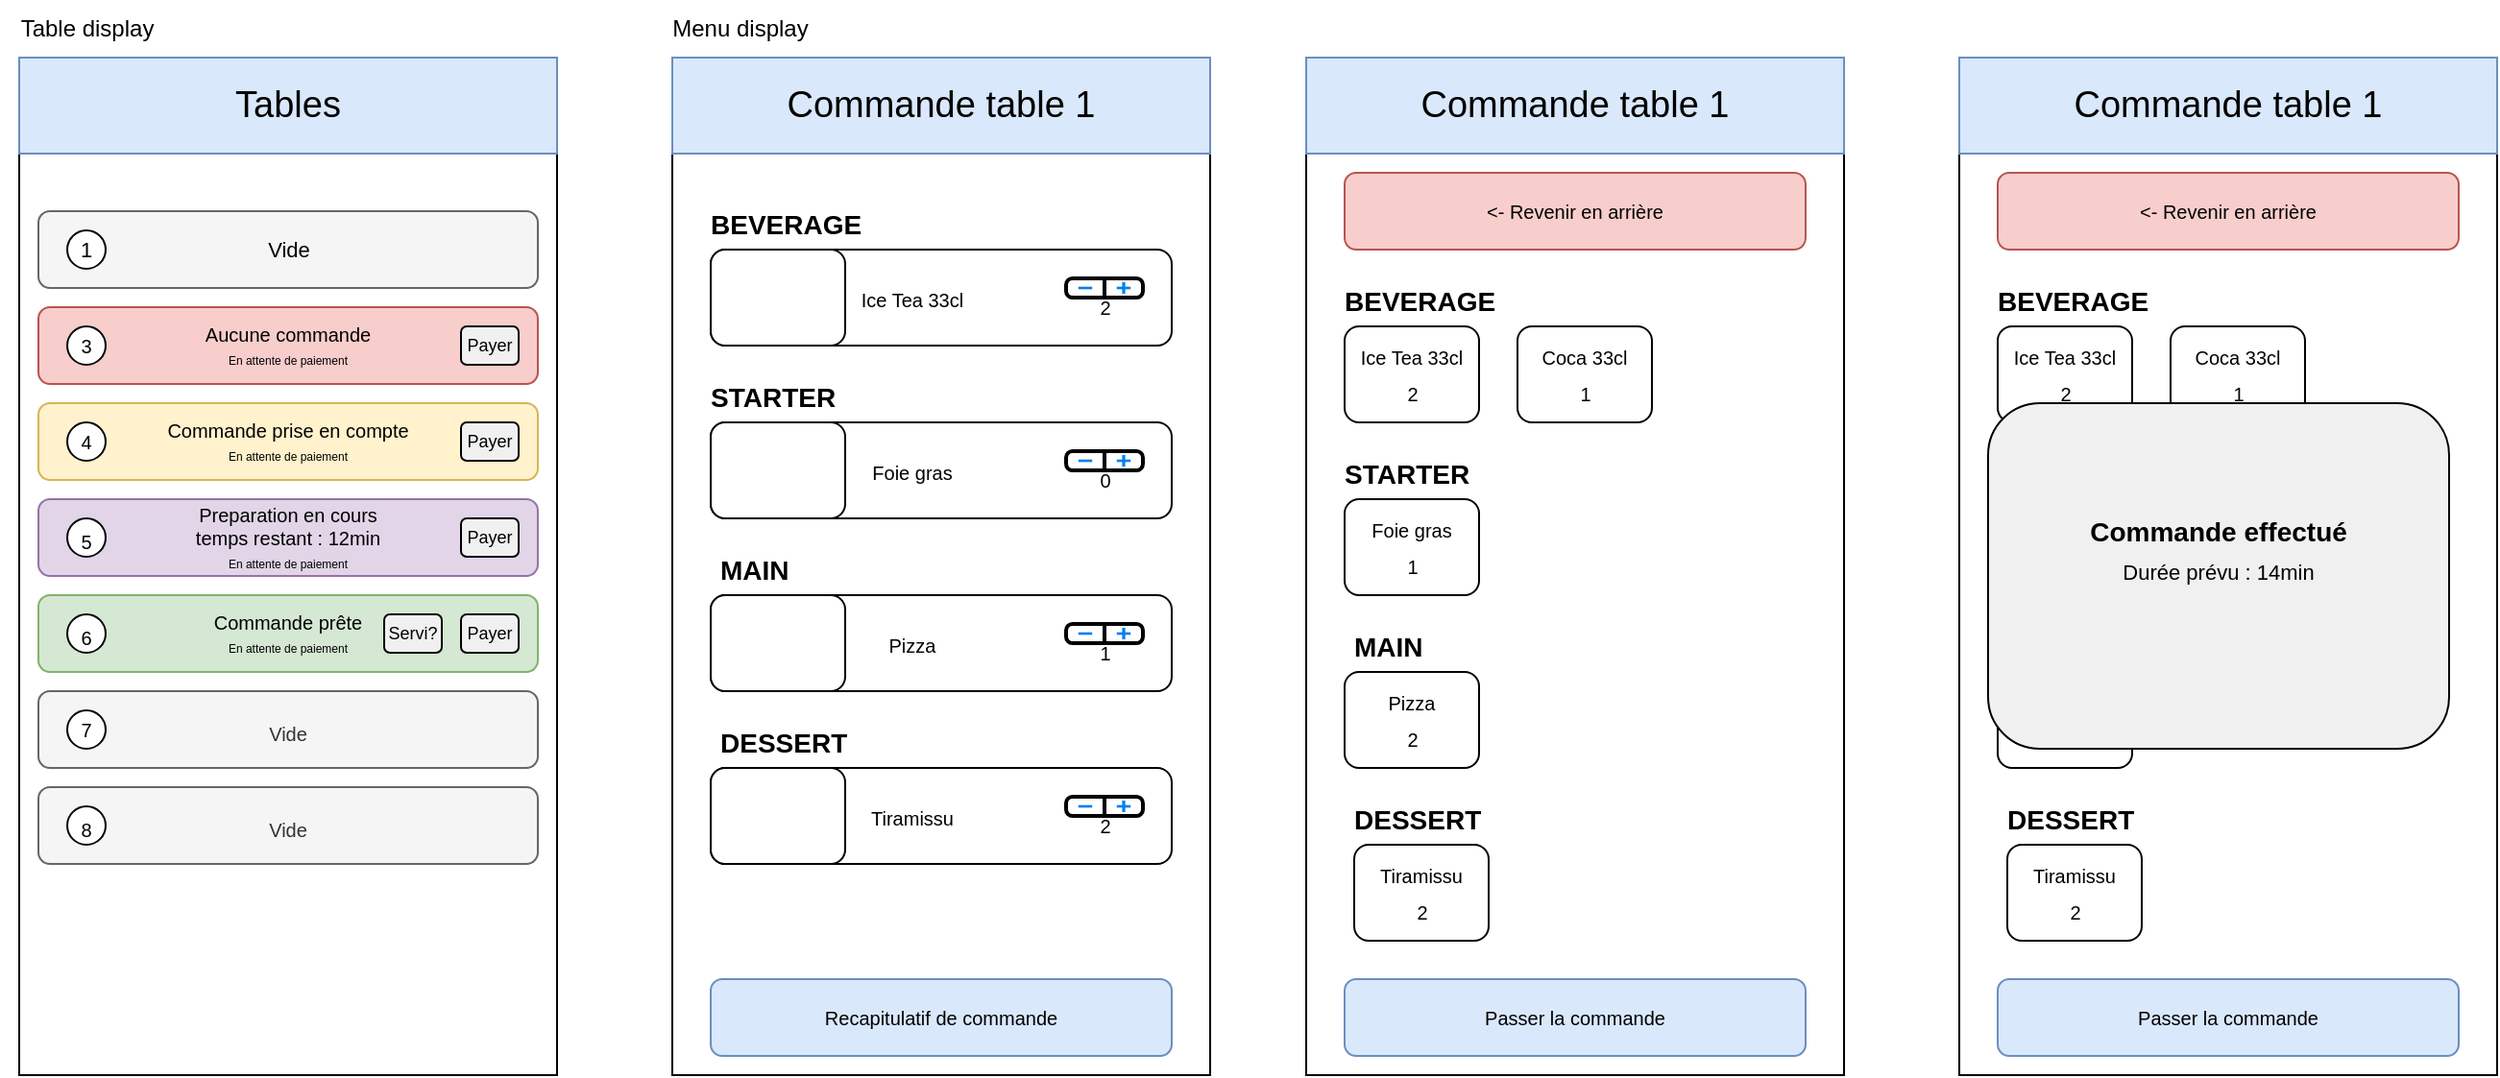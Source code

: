 <mxfile version="20.3.0" type="device"><diagram id="kgpKYQtTHZ0yAKxKKP6v" name="Page-1"><mxGraphModel dx="1501" dy="953" grid="1" gridSize="10" guides="1" tooltips="1" connect="1" arrows="1" fold="1" page="1" pageScale="1" pageWidth="850" pageHeight="1100" math="0" shadow="0"><root><mxCell id="0"/><mxCell id="1" parent="0"/><mxCell id="ufRCMI5kvqRCWX66QtBl-5" value="" style="rounded=0;whiteSpace=wrap;html=1;" vertex="1" parent="1"><mxGeometry x="50" y="160" width="280" height="530" as="geometry"/></mxCell><mxCell id="ufRCMI5kvqRCWX66QtBl-6" value="&lt;font style=&quot;font-size: 19px;&quot;&gt;Tables&lt;/font&gt;" style="rounded=0;whiteSpace=wrap;html=1;fillColor=#dae8fc;strokeColor=#6c8ebf;" vertex="1" parent="1"><mxGeometry x="50" y="160" width="280" height="50" as="geometry"/></mxCell><mxCell id="ufRCMI5kvqRCWX66QtBl-7" value="Table display" style="text;html=1;align=center;verticalAlign=middle;resizable=0;points=[];autosize=1;strokeColor=none;fillColor=none;" vertex="1" parent="1"><mxGeometry x="40" y="130" width="90" height="30" as="geometry"/></mxCell><mxCell id="ufRCMI5kvqRCWX66QtBl-8" value="" style="rounded=1;whiteSpace=wrap;html=1;fontSize=10&#10;;fillColor=#f5f5f5;strokeColor=#666666;fontColor=#333333;" vertex="1" parent="1"><mxGeometry x="60" y="240" width="260" height="40" as="geometry"/></mxCell><mxCell id="ufRCMI5kvqRCWX66QtBl-9" value="&lt;div style=&quot;&quot;&gt;&lt;font style=&quot;font-size: 11px;&quot;&gt;1&lt;/font&gt;&lt;/div&gt;" style="ellipse;whiteSpace=wrap;html=1;fontSize=10;align=center;" vertex="1" parent="1"><mxGeometry x="75" y="250" width="20" height="20" as="geometry"/></mxCell><mxCell id="ufRCMI5kvqRCWX66QtBl-13" value="Vide" style="text;html=1;align=center;verticalAlign=middle;resizable=0;points=[];autosize=1;strokeColor=none;fillColor=none;fontSize=11;" vertex="1" parent="1"><mxGeometry x="165" y="245" width="50" height="30" as="geometry"/></mxCell><mxCell id="ufRCMI5kvqRCWX66QtBl-14" value="&lt;font style=&quot;&quot;&gt;&lt;font size=&quot;1&quot;&gt;Aucune commande&lt;/font&gt;&lt;br&gt;&lt;font style=&quot;font-size: 6px;&quot;&gt;En attente de paiement&lt;/font&gt;&lt;br&gt;&lt;/font&gt;" style="rounded=1;whiteSpace=wrap;html=1;fontSize=10&#10;;fillColor=#f8cecc;strokeColor=#b85450;sketch=0;glass=0;shadow=0;" vertex="1" parent="1"><mxGeometry x="60" y="290" width="260" height="40" as="geometry"/></mxCell><mxCell id="ufRCMI5kvqRCWX66QtBl-15" value="&lt;div style=&quot;&quot;&gt;&lt;font size=&quot;1&quot;&gt;3&lt;/font&gt;&lt;/div&gt;" style="ellipse;whiteSpace=wrap;html=1;fontSize=10;align=center;" vertex="1" parent="1"><mxGeometry x="75" y="300" width="20" height="20" as="geometry"/></mxCell><mxCell id="ufRCMI5kvqRCWX66QtBl-16" value="&lt;font style=&quot;font-size: 10px;&quot;&gt;Commande prise en compte&lt;br&gt;&lt;span style=&quot;font-size: 6px;&quot;&gt;En attente de paiement&lt;/span&gt;&lt;br&gt;&lt;/font&gt;" style="rounded=1;whiteSpace=wrap;html=1;fontSize=10&#10;;fillColor=#fff2cc;strokeColor=#d6b656;" vertex="1" parent="1"><mxGeometry x="60" y="340" width="260" height="40" as="geometry"/></mxCell><mxCell id="ufRCMI5kvqRCWX66QtBl-17" value="&lt;div style=&quot;&quot;&gt;&lt;font size=&quot;1&quot;&gt;4&lt;/font&gt;&lt;/div&gt;" style="ellipse;whiteSpace=wrap;html=1;fontSize=10&#10;;align=center;shadow=0;" vertex="1" parent="1"><mxGeometry x="75" y="350" width="20" height="20" as="geometry"/></mxCell><mxCell id="ufRCMI5kvqRCWX66QtBl-18" value="&lt;font style=&quot;font-size: 10px; line-height: 0.6;&quot;&gt;&lt;font style=&quot;font-size: 10px;&quot;&gt;Preparation en cours&lt;br&gt;&lt;/font&gt;temps restant : 12min&lt;br&gt;&lt;span style=&quot;font-size: 6px;&quot;&gt;En attente de paiement&lt;/span&gt;&lt;br&gt;&lt;/font&gt;" style="rounded=1;whiteSpace=wrap;html=1;fontSize=10&#10;;fillColor=#e1d5e7;strokeColor=#9673a6;" vertex="1" parent="1"><mxGeometry x="60" y="390" width="260" height="40" as="geometry"/></mxCell><mxCell id="ufRCMI5kvqRCWX66QtBl-19" value="&lt;div style=&quot;&quot;&gt;&lt;font size=&quot;1&quot;&gt;5&lt;/font&gt;&lt;/div&gt;" style="ellipse;whiteSpace=wrap;html=1;fontSize=19;align=center;" vertex="1" parent="1"><mxGeometry x="75" y="400" width="20" height="20" as="geometry"/></mxCell><mxCell id="ufRCMI5kvqRCWX66QtBl-20" value="&lt;font style=&quot;font-size: 10px;&quot;&gt;Commande prête&lt;br&gt;&lt;span style=&quot;font-size: 6px;&quot;&gt;En attente de paiement&lt;/span&gt;&lt;br&gt;&lt;/font&gt;" style="rounded=1;whiteSpace=wrap;html=1;fontSize=10&#10;;fillColor=#d5e8d4;strokeColor=#82b366;" vertex="1" parent="1"><mxGeometry x="60" y="440" width="260" height="40" as="geometry"/></mxCell><mxCell id="ufRCMI5kvqRCWX66QtBl-21" value="&lt;div style=&quot;&quot;&gt;&lt;font size=&quot;1&quot;&gt;6&lt;/font&gt;&lt;/div&gt;" style="ellipse;whiteSpace=wrap;html=1;fontSize=19;align=center;" vertex="1" parent="1"><mxGeometry x="75" y="450" width="20" height="20" as="geometry"/></mxCell><mxCell id="ufRCMI5kvqRCWX66QtBl-22" value="&lt;font style=&quot;font-size: 10px;&quot;&gt;Vide&lt;/font&gt;" style="rounded=1;whiteSpace=wrap;html=1;fontSize=19;fillColor=#f5f5f5;strokeColor=#666666;fontColor=#333333;" vertex="1" parent="1"><mxGeometry x="60" y="490" width="260" height="40" as="geometry"/></mxCell><mxCell id="ufRCMI5kvqRCWX66QtBl-23" value="&lt;div style=&quot;&quot;&gt;&lt;font style=&quot;font-size: 10px;&quot;&gt;7&lt;/font&gt;&lt;/div&gt;" style="ellipse;whiteSpace=wrap;html=1;fontSize=10;align=center;" vertex="1" parent="1"><mxGeometry x="75" y="500" width="20" height="20" as="geometry"/></mxCell><mxCell id="ufRCMI5kvqRCWX66QtBl-24" value="&lt;font style=&quot;font-size: 10px;&quot;&gt;Vide&lt;/font&gt;" style="rounded=1;whiteSpace=wrap;html=1;fontSize=19;fillColor=#f5f5f5;strokeColor=#666666;fontColor=#333333;" vertex="1" parent="1"><mxGeometry x="60" y="540" width="260" height="40" as="geometry"/></mxCell><mxCell id="ufRCMI5kvqRCWX66QtBl-25" value="&lt;div style=&quot;&quot;&gt;&lt;font style=&quot;font-size: 10px;&quot;&gt;8&lt;/font&gt;&lt;/div&gt;" style="ellipse;whiteSpace=wrap;html=1;fontSize=19;align=center;" vertex="1" parent="1"><mxGeometry x="75" y="550" width="20" height="20" as="geometry"/></mxCell><mxCell id="ufRCMI5kvqRCWX66QtBl-27" value="" style="rounded=0;whiteSpace=wrap;html=1;" vertex="1" parent="1"><mxGeometry x="390" y="190" width="280" height="500" as="geometry"/></mxCell><mxCell id="ufRCMI5kvqRCWX66QtBl-28" value="&lt;font style=&quot;font-size: 19px;&quot;&gt;Commande table 1&lt;/font&gt;" style="rounded=0;whiteSpace=wrap;html=1;fillColor=#dae8fc;strokeColor=#6c8ebf;" vertex="1" parent="1"><mxGeometry x="390" y="160" width="280" height="50" as="geometry"/></mxCell><mxCell id="ufRCMI5kvqRCWX66QtBl-29" value="Menu display" style="text;html=1;align=center;verticalAlign=middle;resizable=0;points=[];autosize=1;strokeColor=none;fillColor=none;" vertex="1" parent="1"><mxGeometry x="380" y="130" width="90" height="30" as="geometry"/></mxCell><mxCell id="ufRCMI5kvqRCWX66QtBl-45" value="&lt;h1&gt;&lt;font style=&quot;font-size: 14px;&quot;&gt;BEVERAGE&lt;/font&gt;&lt;/h1&gt;" style="text;html=1;strokeColor=none;fillColor=none;spacing=5;spacingTop=-20;whiteSpace=wrap;overflow=hidden;rounded=0;shadow=0;glass=0;sketch=0;fontSize=10;" vertex="1" parent="1"><mxGeometry x="405" y="230" width="190" height="30" as="geometry"/></mxCell><mxCell id="ufRCMI5kvqRCWX66QtBl-46" value="" style="rounded=1;whiteSpace=wrap;html=1;shadow=0;glass=0;sketch=0;fontSize=14;" vertex="1" parent="1"><mxGeometry x="410" y="260" width="240" height="50" as="geometry"/></mxCell><mxCell id="ufRCMI5kvqRCWX66QtBl-47" value="" style="rounded=1;whiteSpace=wrap;html=1;shadow=0;glass=0;sketch=0;fontSize=14;" vertex="1" parent="1"><mxGeometry x="410" y="260" width="70" height="50" as="geometry"/></mxCell><mxCell id="ufRCMI5kvqRCWX66QtBl-48" value="" style="shape=image;imageAspect=0;aspect=fixed;verticalLabelPosition=bottom;verticalAlign=top;shadow=0;glass=0;sketch=0;fontSize=14;image=https://cdn.pixabay.com/photo/2022/04/11/08/52/iced-tea-7125271_960_720.jpg;" vertex="1" parent="1"><mxGeometry x="425" y="260" width="33.37" height="50" as="geometry"/></mxCell><mxCell id="ufRCMI5kvqRCWX66QtBl-49" value="&lt;font style=&quot;font-size: 10px;&quot;&gt;Ice Tea 33cl&lt;/font&gt;" style="text;html=1;strokeColor=none;fillColor=none;align=center;verticalAlign=middle;whiteSpace=wrap;rounded=0;shadow=0;glass=0;sketch=0;fontSize=14;" vertex="1" parent="1"><mxGeometry x="470" y="270" width="90" height="30" as="geometry"/></mxCell><mxCell id="ufRCMI5kvqRCWX66QtBl-50" value="" style="html=1;verticalLabelPosition=bottom;labelBackgroundColor=#ffffff;verticalAlign=top;shadow=0;dashed=0;strokeWidth=2;shape=mxgraph.ios7.misc.adjust;gradientColor=none;sketch=0;glass=0;fontSize=10;" vertex="1" parent="1"><mxGeometry x="595" y="275" width="40" height="10" as="geometry"/></mxCell><mxCell id="ufRCMI5kvqRCWX66QtBl-51" value="2" style="text;html=1;align=center;verticalAlign=middle;resizable=0;points=[];autosize=1;strokeColor=none;fillColor=none;fontSize=10;" vertex="1" parent="1"><mxGeometry x="600" y="275" width="30" height="30" as="geometry"/></mxCell><mxCell id="ufRCMI5kvqRCWX66QtBl-76" value="" style="group" vertex="1" connectable="0" parent="1"><mxGeometry x="410" y="350" width="240" height="50" as="geometry"/></mxCell><mxCell id="ufRCMI5kvqRCWX66QtBl-52" value="" style="rounded=1;whiteSpace=wrap;html=1;shadow=0;glass=0;sketch=0;fontSize=14;" vertex="1" parent="ufRCMI5kvqRCWX66QtBl-76"><mxGeometry width="240" height="50" as="geometry"/></mxCell><mxCell id="ufRCMI5kvqRCWX66QtBl-53" value="" style="rounded=1;whiteSpace=wrap;html=1;shadow=0;glass=0;sketch=0;fontSize=14;" vertex="1" parent="ufRCMI5kvqRCWX66QtBl-76"><mxGeometry width="70" height="50" as="geometry"/></mxCell><mxCell id="ufRCMI5kvqRCWX66QtBl-54" value="" style="shape=image;imageAspect=0;aspect=fixed;verticalLabelPosition=bottom;verticalAlign=top;shadow=0;glass=0;sketch=0;fontSize=14;image=https://cdn.pixabay.com/photo/2022/04/11/08/52/iced-tea-7125271_960_720.jpg;" vertex="1" parent="ufRCMI5kvqRCWX66QtBl-76"><mxGeometry x="15" width="33.37" height="50" as="geometry"/></mxCell><mxCell id="ufRCMI5kvqRCWX66QtBl-55" value="&lt;font style=&quot;font-size: 10px;&quot;&gt;Foie gras&lt;/font&gt;" style="text;html=1;strokeColor=none;fillColor=none;align=center;verticalAlign=middle;whiteSpace=wrap;rounded=0;shadow=0;glass=0;sketch=0;fontSize=14;" vertex="1" parent="ufRCMI5kvqRCWX66QtBl-76"><mxGeometry x="60" y="10" width="90" height="30" as="geometry"/></mxCell><mxCell id="ufRCMI5kvqRCWX66QtBl-56" value="" style="html=1;verticalLabelPosition=bottom;labelBackgroundColor=#ffffff;verticalAlign=top;shadow=0;dashed=0;strokeWidth=2;shape=mxgraph.ios7.misc.adjust;gradientColor=none;sketch=0;glass=0;fontSize=10;" vertex="1" parent="ufRCMI5kvqRCWX66QtBl-76"><mxGeometry x="185" y="15" width="40" height="10" as="geometry"/></mxCell><mxCell id="ufRCMI5kvqRCWX66QtBl-57" value="0" style="text;html=1;align=center;verticalAlign=middle;resizable=0;points=[];autosize=1;strokeColor=none;fillColor=none;fontSize=10;" vertex="1" parent="ufRCMI5kvqRCWX66QtBl-76"><mxGeometry x="190" y="15" width="30" height="30" as="geometry"/></mxCell><mxCell id="ufRCMI5kvqRCWX66QtBl-78" value="&lt;h1&gt;&lt;font style=&quot;font-size: 14px;&quot;&gt;STARTER&lt;/font&gt;&lt;/h1&gt;" style="text;html=1;strokeColor=none;fillColor=none;spacing=5;spacingTop=-20;whiteSpace=wrap;overflow=hidden;rounded=0;shadow=0;glass=0;sketch=0;fontSize=10;" vertex="1" parent="1"><mxGeometry x="405" y="320" width="190" height="30" as="geometry"/></mxCell><mxCell id="ufRCMI5kvqRCWX66QtBl-79" value="&lt;h1&gt;&lt;font style=&quot;font-size: 14px;&quot;&gt;MAIN&lt;/font&gt;&lt;/h1&gt;" style="text;html=1;strokeColor=none;fillColor=none;spacing=5;spacingTop=-20;whiteSpace=wrap;overflow=hidden;rounded=0;shadow=0;glass=0;sketch=0;fontSize=10;" vertex="1" parent="1"><mxGeometry x="410" y="410" width="190" height="30" as="geometry"/></mxCell><mxCell id="ufRCMI5kvqRCWX66QtBl-80" value="" style="group" vertex="1" connectable="0" parent="1"><mxGeometry x="410" y="440" width="240" height="50" as="geometry"/></mxCell><mxCell id="ufRCMI5kvqRCWX66QtBl-81" value="" style="rounded=1;whiteSpace=wrap;html=1;shadow=0;glass=0;sketch=0;fontSize=14;" vertex="1" parent="ufRCMI5kvqRCWX66QtBl-80"><mxGeometry width="240" height="50" as="geometry"/></mxCell><mxCell id="ufRCMI5kvqRCWX66QtBl-82" value="" style="rounded=1;whiteSpace=wrap;html=1;shadow=0;glass=0;sketch=0;fontSize=14;" vertex="1" parent="ufRCMI5kvqRCWX66QtBl-80"><mxGeometry width="70" height="50" as="geometry"/></mxCell><mxCell id="ufRCMI5kvqRCWX66QtBl-83" value="" style="shape=image;imageAspect=0;aspect=fixed;verticalLabelPosition=bottom;verticalAlign=top;shadow=0;glass=0;sketch=0;fontSize=14;image=https://cdn.pixabay.com/photo/2022/04/11/08/52/iced-tea-7125271_960_720.jpg;" vertex="1" parent="ufRCMI5kvqRCWX66QtBl-80"><mxGeometry x="15" width="33.37" height="50" as="geometry"/></mxCell><mxCell id="ufRCMI5kvqRCWX66QtBl-84" value="&lt;font style=&quot;font-size: 10px;&quot;&gt;Pizza&lt;/font&gt;" style="text;html=1;strokeColor=none;fillColor=none;align=center;verticalAlign=middle;whiteSpace=wrap;rounded=0;shadow=0;glass=0;sketch=0;fontSize=14;" vertex="1" parent="ufRCMI5kvqRCWX66QtBl-80"><mxGeometry x="60" y="10" width="90" height="30" as="geometry"/></mxCell><mxCell id="ufRCMI5kvqRCWX66QtBl-85" value="" style="html=1;verticalLabelPosition=bottom;labelBackgroundColor=#ffffff;verticalAlign=top;shadow=0;dashed=0;strokeWidth=2;shape=mxgraph.ios7.misc.adjust;gradientColor=none;sketch=0;glass=0;fontSize=10;" vertex="1" parent="ufRCMI5kvqRCWX66QtBl-80"><mxGeometry x="185" y="15" width="40" height="10" as="geometry"/></mxCell><mxCell id="ufRCMI5kvqRCWX66QtBl-86" value="1" style="text;html=1;align=center;verticalAlign=middle;resizable=0;points=[];autosize=1;strokeColor=none;fillColor=none;fontSize=10;" vertex="1" parent="ufRCMI5kvqRCWX66QtBl-80"><mxGeometry x="190" y="15" width="30" height="30" as="geometry"/></mxCell><mxCell id="ufRCMI5kvqRCWX66QtBl-87" value="&lt;h1&gt;&lt;font style=&quot;font-size: 14px;&quot;&gt;DESSERT&lt;/font&gt;&lt;/h1&gt;" style="text;html=1;strokeColor=none;fillColor=none;spacing=5;spacingTop=-20;whiteSpace=wrap;overflow=hidden;rounded=0;shadow=0;glass=0;sketch=0;fontSize=10;" vertex="1" parent="1"><mxGeometry x="410" y="500" width="190" height="30" as="geometry"/></mxCell><mxCell id="ufRCMI5kvqRCWX66QtBl-88" value="" style="group" vertex="1" connectable="0" parent="1"><mxGeometry x="410" y="530" width="240" height="50" as="geometry"/></mxCell><mxCell id="ufRCMI5kvqRCWX66QtBl-89" value="" style="rounded=1;whiteSpace=wrap;html=1;shadow=0;glass=0;sketch=0;fontSize=14;" vertex="1" parent="ufRCMI5kvqRCWX66QtBl-88"><mxGeometry width="240" height="50" as="geometry"/></mxCell><mxCell id="ufRCMI5kvqRCWX66QtBl-90" value="" style="rounded=1;whiteSpace=wrap;html=1;shadow=0;glass=0;sketch=0;fontSize=14;" vertex="1" parent="ufRCMI5kvqRCWX66QtBl-88"><mxGeometry width="70" height="50" as="geometry"/></mxCell><mxCell id="ufRCMI5kvqRCWX66QtBl-91" value="" style="shape=image;imageAspect=0;aspect=fixed;verticalLabelPosition=bottom;verticalAlign=top;shadow=0;glass=0;sketch=0;fontSize=14;image=https://cdn.pixabay.com/photo/2022/04/11/08/52/iced-tea-7125271_960_720.jpg;" vertex="1" parent="ufRCMI5kvqRCWX66QtBl-88"><mxGeometry x="15" width="33.37" height="50" as="geometry"/></mxCell><mxCell id="ufRCMI5kvqRCWX66QtBl-92" value="&lt;font style=&quot;font-size: 10px;&quot;&gt;Tiramissu&lt;/font&gt;" style="text;html=1;strokeColor=none;fillColor=none;align=center;verticalAlign=middle;whiteSpace=wrap;rounded=0;shadow=0;glass=0;sketch=0;fontSize=14;" vertex="1" parent="ufRCMI5kvqRCWX66QtBl-88"><mxGeometry x="60" y="10" width="90" height="30" as="geometry"/></mxCell><mxCell id="ufRCMI5kvqRCWX66QtBl-93" value="" style="html=1;verticalLabelPosition=bottom;labelBackgroundColor=#ffffff;verticalAlign=top;shadow=0;dashed=0;strokeWidth=2;shape=mxgraph.ios7.misc.adjust;gradientColor=none;sketch=0;glass=0;fontSize=10;" vertex="1" parent="ufRCMI5kvqRCWX66QtBl-88"><mxGeometry x="185" y="15" width="40" height="10" as="geometry"/></mxCell><mxCell id="ufRCMI5kvqRCWX66QtBl-94" value="2" style="text;html=1;align=center;verticalAlign=middle;resizable=0;points=[];autosize=1;strokeColor=none;fillColor=none;fontSize=10;" vertex="1" parent="ufRCMI5kvqRCWX66QtBl-88"><mxGeometry x="190" y="15" width="30" height="30" as="geometry"/></mxCell><mxCell id="ufRCMI5kvqRCWX66QtBl-95" value="Recapitulatif de commande" style="rounded=1;whiteSpace=wrap;html=1;shadow=0;glass=0;sketch=0;fontSize=10;fillColor=#dae8fc;strokeColor=#6c8ebf;" vertex="1" parent="1"><mxGeometry x="410" y="640" width="240" height="40" as="geometry"/></mxCell><mxCell id="ufRCMI5kvqRCWX66QtBl-96" value="" style="rounded=0;whiteSpace=wrap;html=1;" vertex="1" parent="1"><mxGeometry x="720" y="190" width="280" height="500" as="geometry"/></mxCell><mxCell id="ufRCMI5kvqRCWX66QtBl-97" value="&lt;font style=&quot;font-size: 19px;&quot;&gt;Commande table 1&lt;/font&gt;" style="rounded=0;whiteSpace=wrap;html=1;fillColor=#dae8fc;strokeColor=#6c8ebf;" vertex="1" parent="1"><mxGeometry x="720" y="160" width="280" height="50" as="geometry"/></mxCell><mxCell id="ufRCMI5kvqRCWX66QtBl-98" value="&lt;h1&gt;&lt;font style=&quot;font-size: 14px;&quot;&gt;BEVERAGE&lt;/font&gt;&lt;/h1&gt;" style="text;html=1;strokeColor=none;fillColor=none;spacing=5;spacingTop=-20;whiteSpace=wrap;overflow=hidden;rounded=0;shadow=0;glass=0;sketch=0;fontSize=10;" vertex="1" parent="1"><mxGeometry x="735" y="270" width="190" height="30" as="geometry"/></mxCell><mxCell id="ufRCMI5kvqRCWX66QtBl-112" value="&lt;h1&gt;&lt;font style=&quot;font-size: 14px;&quot;&gt;STARTER&lt;/font&gt;&lt;/h1&gt;" style="text;html=1;strokeColor=none;fillColor=none;spacing=5;spacingTop=-20;whiteSpace=wrap;overflow=hidden;rounded=0;shadow=0;glass=0;sketch=0;fontSize=10;" vertex="1" parent="1"><mxGeometry x="735" y="360" width="190" height="30" as="geometry"/></mxCell><mxCell id="ufRCMI5kvqRCWX66QtBl-113" value="&lt;h1&gt;&lt;font style=&quot;font-size: 14px;&quot;&gt;MAIN&lt;/font&gt;&lt;/h1&gt;" style="text;html=1;strokeColor=none;fillColor=none;spacing=5;spacingTop=-20;whiteSpace=wrap;overflow=hidden;rounded=0;shadow=0;glass=0;sketch=0;fontSize=10;" vertex="1" parent="1"><mxGeometry x="740" y="450" width="190" height="30" as="geometry"/></mxCell><mxCell id="ufRCMI5kvqRCWX66QtBl-121" value="&lt;h1&gt;&lt;font style=&quot;font-size: 14px;&quot;&gt;DESSERT&lt;/font&gt;&lt;/h1&gt;" style="text;html=1;strokeColor=none;fillColor=none;spacing=5;spacingTop=-20;whiteSpace=wrap;overflow=hidden;rounded=0;shadow=0;glass=0;sketch=0;fontSize=10;" vertex="1" parent="1"><mxGeometry x="740" y="540" width="190" height="30" as="geometry"/></mxCell><mxCell id="ufRCMI5kvqRCWX66QtBl-129" value="Passer la commande" style="rounded=1;whiteSpace=wrap;html=1;shadow=0;glass=0;sketch=0;fontSize=10;fillColor=#dae8fc;strokeColor=#6c8ebf;" vertex="1" parent="1"><mxGeometry x="740" y="640" width="240" height="40" as="geometry"/></mxCell><mxCell id="ufRCMI5kvqRCWX66QtBl-130" value="" style="group" vertex="1" connectable="0" parent="1"><mxGeometry x="730" y="300" width="90" height="50" as="geometry"/></mxCell><mxCell id="ufRCMI5kvqRCWX66QtBl-100" value="" style="rounded=1;whiteSpace=wrap;html=1;shadow=0;glass=0;sketch=0;fontSize=14;" vertex="1" parent="ufRCMI5kvqRCWX66QtBl-130"><mxGeometry x="10" width="70" height="50" as="geometry"/></mxCell><mxCell id="ufRCMI5kvqRCWX66QtBl-102" value="&lt;font style=&quot;font-size: 10px;&quot;&gt;Ice Tea 33cl&lt;/font&gt;" style="text;html=1;strokeColor=none;fillColor=none;align=center;verticalAlign=middle;whiteSpace=wrap;rounded=0;shadow=0;glass=0;sketch=0;fontSize=14;" vertex="1" parent="ufRCMI5kvqRCWX66QtBl-130"><mxGeometry width="90" height="30" as="geometry"/></mxCell><mxCell id="ufRCMI5kvqRCWX66QtBl-104" value="2" style="text;html=1;align=center;verticalAlign=middle;resizable=0;points=[];autosize=1;strokeColor=none;fillColor=none;fontSize=10;" vertex="1" parent="ufRCMI5kvqRCWX66QtBl-130"><mxGeometry x="30" y="20" width="30" height="30" as="geometry"/></mxCell><mxCell id="ufRCMI5kvqRCWX66QtBl-131" value="" style="group" vertex="1" connectable="0" parent="1"><mxGeometry x="820" y="300" width="90" height="50" as="geometry"/></mxCell><mxCell id="ufRCMI5kvqRCWX66QtBl-132" value="" style="rounded=1;whiteSpace=wrap;html=1;shadow=0;glass=0;sketch=0;fontSize=14;" vertex="1" parent="ufRCMI5kvqRCWX66QtBl-131"><mxGeometry x="10" width="70" height="50" as="geometry"/></mxCell><mxCell id="ufRCMI5kvqRCWX66QtBl-133" value="&lt;font style=&quot;font-size: 10px;&quot;&gt;Coca 33cl&lt;/font&gt;" style="text;html=1;strokeColor=none;fillColor=none;align=center;verticalAlign=middle;whiteSpace=wrap;rounded=0;shadow=0;glass=0;sketch=0;fontSize=14;" vertex="1" parent="ufRCMI5kvqRCWX66QtBl-131"><mxGeometry width="90" height="30" as="geometry"/></mxCell><mxCell id="ufRCMI5kvqRCWX66QtBl-134" value="1" style="text;html=1;align=center;verticalAlign=middle;resizable=0;points=[];autosize=1;strokeColor=none;fillColor=none;fontSize=10;" vertex="1" parent="ufRCMI5kvqRCWX66QtBl-131"><mxGeometry x="30" y="20" width="30" height="30" as="geometry"/></mxCell><mxCell id="ufRCMI5kvqRCWX66QtBl-135" value="" style="group" vertex="1" connectable="0" parent="1"><mxGeometry x="730" y="390" width="90" height="50" as="geometry"/></mxCell><mxCell id="ufRCMI5kvqRCWX66QtBl-136" value="" style="rounded=1;whiteSpace=wrap;html=1;shadow=0;glass=0;sketch=0;fontSize=14;" vertex="1" parent="ufRCMI5kvqRCWX66QtBl-135"><mxGeometry x="10" width="70" height="50" as="geometry"/></mxCell><mxCell id="ufRCMI5kvqRCWX66QtBl-137" value="&lt;font style=&quot;font-size: 10px;&quot;&gt;Foie gras&lt;/font&gt;" style="text;html=1;strokeColor=none;fillColor=none;align=center;verticalAlign=middle;whiteSpace=wrap;rounded=0;shadow=0;glass=0;sketch=0;fontSize=14;" vertex="1" parent="ufRCMI5kvqRCWX66QtBl-135"><mxGeometry width="90" height="30" as="geometry"/></mxCell><mxCell id="ufRCMI5kvqRCWX66QtBl-138" value="1" style="text;html=1;align=center;verticalAlign=middle;resizable=0;points=[];autosize=1;strokeColor=none;fillColor=none;fontSize=10;" vertex="1" parent="ufRCMI5kvqRCWX66QtBl-135"><mxGeometry x="30" y="20" width="30" height="30" as="geometry"/></mxCell><mxCell id="ufRCMI5kvqRCWX66QtBl-139" value="" style="group" vertex="1" connectable="0" parent="1"><mxGeometry x="730" y="480" width="90" height="50" as="geometry"/></mxCell><mxCell id="ufRCMI5kvqRCWX66QtBl-140" value="" style="rounded=1;whiteSpace=wrap;html=1;shadow=0;glass=0;sketch=0;fontSize=14;" vertex="1" parent="ufRCMI5kvqRCWX66QtBl-139"><mxGeometry x="10" width="70" height="50" as="geometry"/></mxCell><mxCell id="ufRCMI5kvqRCWX66QtBl-141" value="&lt;font style=&quot;font-size: 10px;&quot;&gt;Pizza&lt;/font&gt;" style="text;html=1;strokeColor=none;fillColor=none;align=center;verticalAlign=middle;whiteSpace=wrap;rounded=0;shadow=0;glass=0;sketch=0;fontSize=14;" vertex="1" parent="ufRCMI5kvqRCWX66QtBl-139"><mxGeometry width="90" height="30" as="geometry"/></mxCell><mxCell id="ufRCMI5kvqRCWX66QtBl-142" value="2" style="text;html=1;align=center;verticalAlign=middle;resizable=0;points=[];autosize=1;strokeColor=none;fillColor=none;fontSize=10;" vertex="1" parent="ufRCMI5kvqRCWX66QtBl-139"><mxGeometry x="30" y="20" width="30" height="30" as="geometry"/></mxCell><mxCell id="ufRCMI5kvqRCWX66QtBl-143" value="" style="group" vertex="1" connectable="0" parent="1"><mxGeometry x="735" y="570" width="90" height="50" as="geometry"/></mxCell><mxCell id="ufRCMI5kvqRCWX66QtBl-144" value="" style="rounded=1;whiteSpace=wrap;html=1;shadow=0;glass=0;sketch=0;fontSize=14;" vertex="1" parent="ufRCMI5kvqRCWX66QtBl-143"><mxGeometry x="10" width="70" height="50" as="geometry"/></mxCell><mxCell id="ufRCMI5kvqRCWX66QtBl-145" value="&lt;font style=&quot;font-size: 10px;&quot;&gt;Tiramissu&lt;/font&gt;" style="text;html=1;strokeColor=none;fillColor=none;align=center;verticalAlign=middle;whiteSpace=wrap;rounded=0;shadow=0;glass=0;sketch=0;fontSize=14;" vertex="1" parent="ufRCMI5kvqRCWX66QtBl-143"><mxGeometry width="90" height="30" as="geometry"/></mxCell><mxCell id="ufRCMI5kvqRCWX66QtBl-146" value="2" style="text;html=1;align=center;verticalAlign=middle;resizable=0;points=[];autosize=1;strokeColor=none;fillColor=none;fontSize=10;" vertex="1" parent="ufRCMI5kvqRCWX66QtBl-143"><mxGeometry x="30" y="20" width="30" height="30" as="geometry"/></mxCell><mxCell id="ufRCMI5kvqRCWX66QtBl-147" value="&amp;lt;- Revenir en arrière" style="rounded=1;whiteSpace=wrap;html=1;shadow=0;glass=0;sketch=0;fontSize=10;fillColor=#f8cecc;strokeColor=#b85450;" vertex="1" parent="1"><mxGeometry x="740" y="220" width="240" height="40" as="geometry"/></mxCell><mxCell id="ufRCMI5kvqRCWX66QtBl-148" value="" style="rounded=0;whiteSpace=wrap;html=1;" vertex="1" parent="1"><mxGeometry x="1060" y="190" width="280" height="500" as="geometry"/></mxCell><mxCell id="ufRCMI5kvqRCWX66QtBl-149" value="&lt;font style=&quot;font-size: 19px;&quot;&gt;Commande table 1&lt;/font&gt;" style="rounded=0;whiteSpace=wrap;html=1;fillColor=#dae8fc;strokeColor=#6c8ebf;" vertex="1" parent="1"><mxGeometry x="1060" y="160" width="280" height="50" as="geometry"/></mxCell><mxCell id="ufRCMI5kvqRCWX66QtBl-150" value="&lt;h1&gt;&lt;font style=&quot;font-size: 14px;&quot;&gt;BEVERAGE&lt;/font&gt;&lt;/h1&gt;" style="text;html=1;strokeColor=none;fillColor=none;spacing=5;spacingTop=-20;whiteSpace=wrap;overflow=hidden;rounded=0;shadow=0;glass=0;sketch=0;fontSize=10;" vertex="1" parent="1"><mxGeometry x="1075" y="270" width="190" height="30" as="geometry"/></mxCell><mxCell id="ufRCMI5kvqRCWX66QtBl-151" value="&lt;h1&gt;&lt;font style=&quot;font-size: 14px;&quot;&gt;STARTER&lt;/font&gt;&lt;/h1&gt;" style="text;html=1;strokeColor=none;fillColor=none;spacing=5;spacingTop=-20;whiteSpace=wrap;overflow=hidden;rounded=0;shadow=0;glass=0;sketch=0;fontSize=10;" vertex="1" parent="1"><mxGeometry x="1075" y="360" width="190" height="30" as="geometry"/></mxCell><mxCell id="ufRCMI5kvqRCWX66QtBl-152" value="&lt;h1&gt;&lt;font style=&quot;font-size: 14px;&quot;&gt;MAIN&lt;/font&gt;&lt;/h1&gt;" style="text;html=1;strokeColor=none;fillColor=none;spacing=5;spacingTop=-20;whiteSpace=wrap;overflow=hidden;rounded=0;shadow=0;glass=0;sketch=0;fontSize=10;" vertex="1" parent="1"><mxGeometry x="1080" y="450" width="190" height="30" as="geometry"/></mxCell><mxCell id="ufRCMI5kvqRCWX66QtBl-153" value="&lt;h1&gt;&lt;font style=&quot;font-size: 14px;&quot;&gt;DESSERT&lt;/font&gt;&lt;/h1&gt;" style="text;html=1;strokeColor=none;fillColor=none;spacing=5;spacingTop=-20;whiteSpace=wrap;overflow=hidden;rounded=0;shadow=0;glass=0;sketch=0;fontSize=10;" vertex="1" parent="1"><mxGeometry x="1080" y="540" width="190" height="30" as="geometry"/></mxCell><mxCell id="ufRCMI5kvqRCWX66QtBl-154" value="Passer la commande" style="rounded=1;whiteSpace=wrap;html=1;shadow=0;glass=0;sketch=0;fontSize=10;fillColor=#dae8fc;strokeColor=#6c8ebf;" vertex="1" parent="1"><mxGeometry x="1080" y="640" width="240" height="40" as="geometry"/></mxCell><mxCell id="ufRCMI5kvqRCWX66QtBl-155" value="" style="group" vertex="1" connectable="0" parent="1"><mxGeometry x="1070" y="300" width="90" height="50" as="geometry"/></mxCell><mxCell id="ufRCMI5kvqRCWX66QtBl-156" value="" style="rounded=1;whiteSpace=wrap;html=1;shadow=0;glass=0;sketch=0;fontSize=14;" vertex="1" parent="ufRCMI5kvqRCWX66QtBl-155"><mxGeometry x="10" width="70" height="50" as="geometry"/></mxCell><mxCell id="ufRCMI5kvqRCWX66QtBl-157" value="&lt;font style=&quot;font-size: 10px;&quot;&gt;Ice Tea 33cl&lt;/font&gt;" style="text;html=1;strokeColor=none;fillColor=none;align=center;verticalAlign=middle;whiteSpace=wrap;rounded=0;shadow=0;glass=0;sketch=0;fontSize=14;" vertex="1" parent="ufRCMI5kvqRCWX66QtBl-155"><mxGeometry width="90" height="30" as="geometry"/></mxCell><mxCell id="ufRCMI5kvqRCWX66QtBl-158" value="2" style="text;html=1;align=center;verticalAlign=middle;resizable=0;points=[];autosize=1;strokeColor=none;fillColor=none;fontSize=10;" vertex="1" parent="ufRCMI5kvqRCWX66QtBl-155"><mxGeometry x="30" y="20" width="30" height="30" as="geometry"/></mxCell><mxCell id="ufRCMI5kvqRCWX66QtBl-159" value="" style="group" vertex="1" connectable="0" parent="1"><mxGeometry x="1160" y="300" width="90" height="50" as="geometry"/></mxCell><mxCell id="ufRCMI5kvqRCWX66QtBl-160" value="" style="rounded=1;whiteSpace=wrap;html=1;shadow=0;glass=0;sketch=0;fontSize=14;" vertex="1" parent="ufRCMI5kvqRCWX66QtBl-159"><mxGeometry x="10" width="70" height="50" as="geometry"/></mxCell><mxCell id="ufRCMI5kvqRCWX66QtBl-161" value="&lt;font style=&quot;font-size: 10px;&quot;&gt;Coca 33cl&lt;/font&gt;" style="text;html=1;strokeColor=none;fillColor=none;align=center;verticalAlign=middle;whiteSpace=wrap;rounded=0;shadow=0;glass=0;sketch=0;fontSize=14;" vertex="1" parent="ufRCMI5kvqRCWX66QtBl-159"><mxGeometry width="90" height="30" as="geometry"/></mxCell><mxCell id="ufRCMI5kvqRCWX66QtBl-162" value="1" style="text;html=1;align=center;verticalAlign=middle;resizable=0;points=[];autosize=1;strokeColor=none;fillColor=none;fontSize=10;" vertex="1" parent="ufRCMI5kvqRCWX66QtBl-159"><mxGeometry x="30" y="20" width="30" height="30" as="geometry"/></mxCell><mxCell id="ufRCMI5kvqRCWX66QtBl-163" value="" style="group" vertex="1" connectable="0" parent="1"><mxGeometry x="1070" y="390" width="90" height="50" as="geometry"/></mxCell><mxCell id="ufRCMI5kvqRCWX66QtBl-164" value="" style="rounded=1;whiteSpace=wrap;html=1;shadow=0;glass=0;sketch=0;fontSize=14;" vertex="1" parent="ufRCMI5kvqRCWX66QtBl-163"><mxGeometry x="10" width="70" height="50" as="geometry"/></mxCell><mxCell id="ufRCMI5kvqRCWX66QtBl-165" value="&lt;font style=&quot;font-size: 10px;&quot;&gt;Foie gras&lt;/font&gt;" style="text;html=1;strokeColor=none;fillColor=none;align=center;verticalAlign=middle;whiteSpace=wrap;rounded=0;shadow=0;glass=0;sketch=0;fontSize=14;" vertex="1" parent="ufRCMI5kvqRCWX66QtBl-163"><mxGeometry width="90" height="30" as="geometry"/></mxCell><mxCell id="ufRCMI5kvqRCWX66QtBl-166" value="1" style="text;html=1;align=center;verticalAlign=middle;resizable=0;points=[];autosize=1;strokeColor=none;fillColor=none;fontSize=10;" vertex="1" parent="ufRCMI5kvqRCWX66QtBl-163"><mxGeometry x="30" y="20" width="30" height="30" as="geometry"/></mxCell><mxCell id="ufRCMI5kvqRCWX66QtBl-167" value="" style="group" vertex="1" connectable="0" parent="1"><mxGeometry x="1070" y="480" width="90" height="50" as="geometry"/></mxCell><mxCell id="ufRCMI5kvqRCWX66QtBl-168" value="" style="rounded=1;whiteSpace=wrap;html=1;shadow=0;glass=0;sketch=0;fontSize=14;" vertex="1" parent="ufRCMI5kvqRCWX66QtBl-167"><mxGeometry x="10" width="70" height="50" as="geometry"/></mxCell><mxCell id="ufRCMI5kvqRCWX66QtBl-169" value="&lt;font style=&quot;font-size: 10px;&quot;&gt;Pizza&lt;/font&gt;" style="text;html=1;strokeColor=none;fillColor=none;align=center;verticalAlign=middle;whiteSpace=wrap;rounded=0;shadow=0;glass=0;sketch=0;fontSize=14;" vertex="1" parent="ufRCMI5kvqRCWX66QtBl-167"><mxGeometry width="90" height="30" as="geometry"/></mxCell><mxCell id="ufRCMI5kvqRCWX66QtBl-170" value="2" style="text;html=1;align=center;verticalAlign=middle;resizable=0;points=[];autosize=1;strokeColor=none;fillColor=none;fontSize=10;" vertex="1" parent="ufRCMI5kvqRCWX66QtBl-167"><mxGeometry x="30" y="20" width="30" height="30" as="geometry"/></mxCell><mxCell id="ufRCMI5kvqRCWX66QtBl-171" value="" style="group" vertex="1" connectable="0" parent="1"><mxGeometry x="1075" y="570" width="90" height="50" as="geometry"/></mxCell><mxCell id="ufRCMI5kvqRCWX66QtBl-172" value="" style="rounded=1;whiteSpace=wrap;html=1;shadow=0;glass=0;sketch=0;fontSize=14;" vertex="1" parent="ufRCMI5kvqRCWX66QtBl-171"><mxGeometry x="10" width="70" height="50" as="geometry"/></mxCell><mxCell id="ufRCMI5kvqRCWX66QtBl-173" value="&lt;font style=&quot;font-size: 10px;&quot;&gt;Tiramissu&lt;/font&gt;" style="text;html=1;strokeColor=none;fillColor=none;align=center;verticalAlign=middle;whiteSpace=wrap;rounded=0;shadow=0;glass=0;sketch=0;fontSize=14;" vertex="1" parent="ufRCMI5kvqRCWX66QtBl-171"><mxGeometry width="90" height="30" as="geometry"/></mxCell><mxCell id="ufRCMI5kvqRCWX66QtBl-174" value="2" style="text;html=1;align=center;verticalAlign=middle;resizable=0;points=[];autosize=1;strokeColor=none;fillColor=none;fontSize=10;" vertex="1" parent="ufRCMI5kvqRCWX66QtBl-171"><mxGeometry x="30" y="20" width="30" height="30" as="geometry"/></mxCell><mxCell id="ufRCMI5kvqRCWX66QtBl-175" value="&amp;lt;- Revenir en arrière" style="rounded=1;whiteSpace=wrap;html=1;shadow=0;glass=0;sketch=0;fontSize=10;fillColor=#f8cecc;strokeColor=#b85450;" vertex="1" parent="1"><mxGeometry x="1080" y="220" width="240" height="40" as="geometry"/></mxCell><mxCell id="ufRCMI5kvqRCWX66QtBl-177" value="" style="rounded=1;whiteSpace=wrap;html=1;shadow=0;glass=0;sketch=0;fillStyle=auto;fontSize=10;fillColor=#F0F0F0;gradientColor=none;" vertex="1" parent="1"><mxGeometry x="1075" y="340" width="240" height="180" as="geometry"/></mxCell><mxCell id="ufRCMI5kvqRCWX66QtBl-178" value="&lt;h1&gt;&lt;font style=&quot;font-size: 14px;&quot;&gt;Commande effectué&lt;/font&gt;&lt;/h1&gt;" style="text;html=1;strokeColor=none;fillColor=none;spacing=5;spacingTop=-20;whiteSpace=wrap;overflow=hidden;rounded=0;shadow=0;glass=0;sketch=0;fontSize=10;align=center;" vertex="1" parent="1"><mxGeometry x="1075" y="390" width="240" height="30" as="geometry"/></mxCell><mxCell id="ufRCMI5kvqRCWX66QtBl-179" value="&lt;h1&gt;&lt;span style=&quot;font-weight: normal;&quot;&gt;&lt;font style=&quot;font-size: 11px;&quot;&gt;Durée prévu : 14min&lt;/font&gt;&lt;/span&gt;&lt;/h1&gt;" style="text;html=1;strokeColor=none;fillColor=none;spacing=5;spacingTop=-20;whiteSpace=wrap;overflow=hidden;rounded=0;shadow=0;glass=0;sketch=0;fontSize=10;align=center;" vertex="1" parent="1"><mxGeometry x="1100" y="410" width="190" height="30" as="geometry"/></mxCell><mxCell id="ufRCMI5kvqRCWX66QtBl-180" value="&lt;font style=&quot;font-size: 9px;&quot;&gt;Payer&lt;/font&gt;" style="rounded=1;whiteSpace=wrap;html=1;shadow=0;glass=0;sketch=0;fillStyle=auto;fontSize=6;fillColor=#F0F0F0;gradientColor=none;" vertex="1" parent="1"><mxGeometry x="280" y="300" width="30" height="20" as="geometry"/></mxCell><mxCell id="ufRCMI5kvqRCWX66QtBl-181" value="&lt;font style=&quot;font-size: 9px;&quot;&gt;Payer&lt;/font&gt;" style="rounded=1;whiteSpace=wrap;html=1;shadow=0;glass=0;sketch=0;fillStyle=auto;fontSize=6;fillColor=#F0F0F0;gradientColor=none;" vertex="1" parent="1"><mxGeometry x="280" y="350" width="30" height="20" as="geometry"/></mxCell><mxCell id="ufRCMI5kvqRCWX66QtBl-182" value="&lt;font style=&quot;font-size: 9px;&quot;&gt;Payer&lt;/font&gt;" style="rounded=1;whiteSpace=wrap;html=1;shadow=0;glass=0;sketch=0;fillStyle=auto;fontSize=6;fillColor=#F0F0F0;gradientColor=none;" vertex="1" parent="1"><mxGeometry x="280" y="400" width="30" height="20" as="geometry"/></mxCell><mxCell id="ufRCMI5kvqRCWX66QtBl-183" value="&lt;font style=&quot;font-size: 9px;&quot;&gt;Payer&lt;/font&gt;" style="rounded=1;whiteSpace=wrap;html=1;shadow=0;glass=0;sketch=0;fillStyle=auto;fontSize=6;fillColor=#F0F0F0;gradientColor=none;" vertex="1" parent="1"><mxGeometry x="280" y="450" width="30" height="20" as="geometry"/></mxCell><mxCell id="ufRCMI5kvqRCWX66QtBl-184" value="&lt;font style=&quot;font-size: 9px;&quot;&gt;Servi?&lt;/font&gt;" style="rounded=1;whiteSpace=wrap;html=1;shadow=0;glass=0;sketch=0;fillStyle=auto;fontSize=6;fillColor=#F0F0F0;gradientColor=none;" vertex="1" parent="1"><mxGeometry x="240" y="450" width="30" height="20" as="geometry"/></mxCell></root></mxGraphModel></diagram></mxfile>